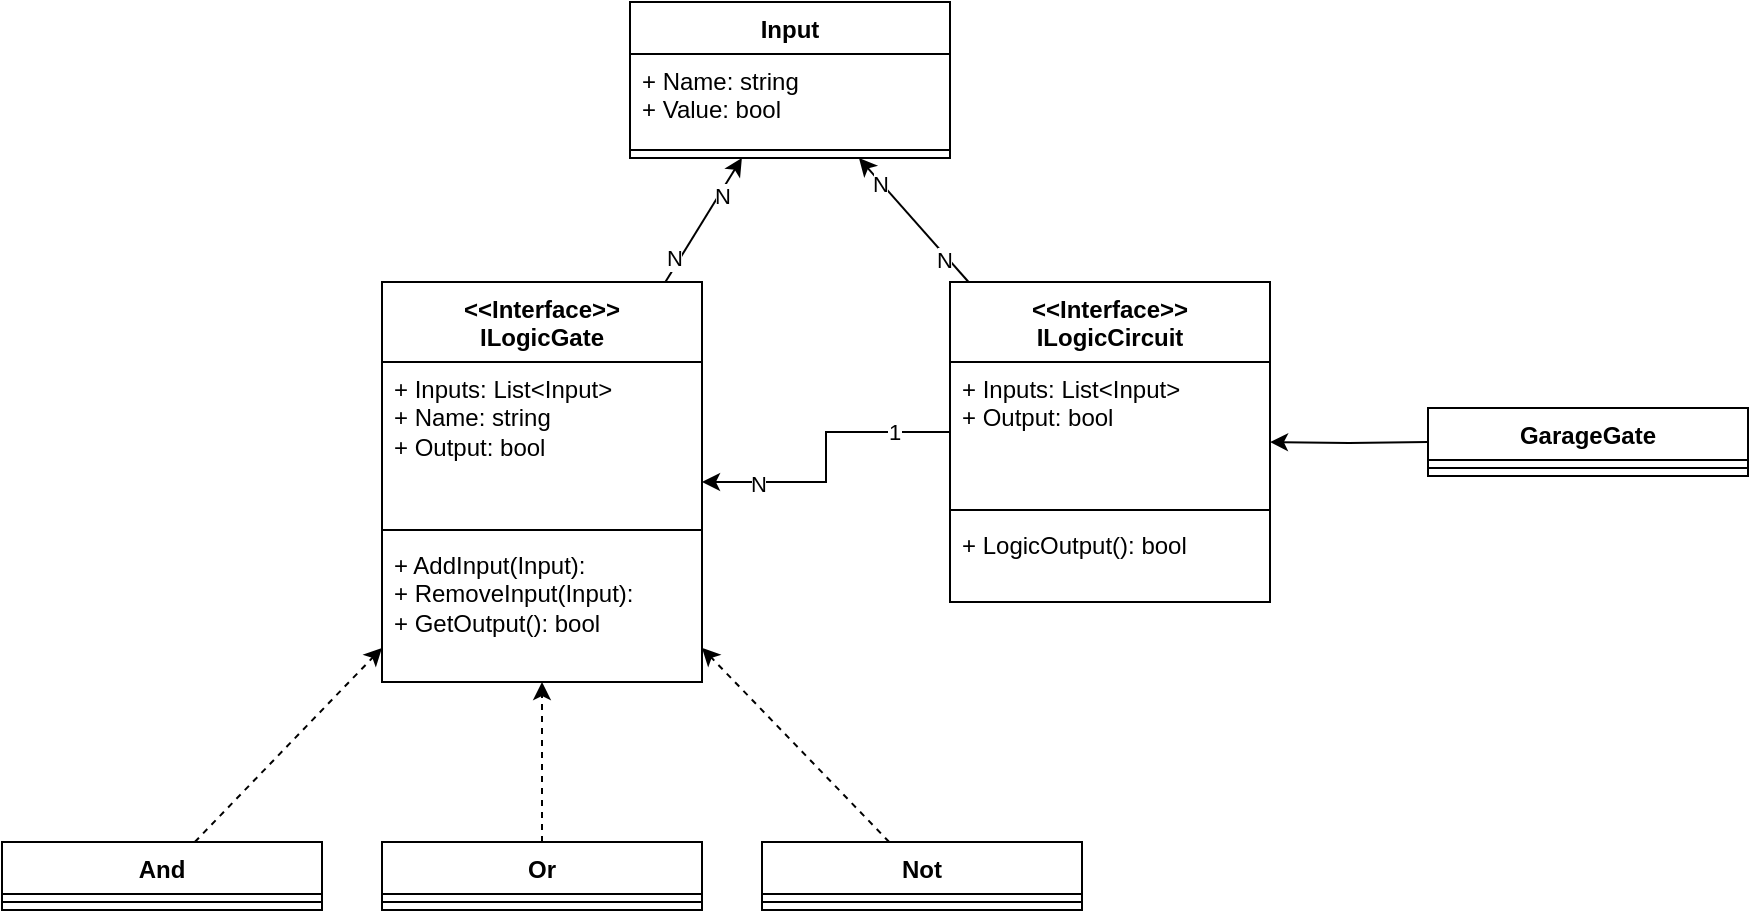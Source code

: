 <mxfile version="28.2.4">
  <diagram name="Página-1" id="D4w3G-iNSaWP-pdBqi6N">
    <mxGraphModel dx="1042" dy="1703" grid="1" gridSize="10" guides="1" tooltips="1" connect="1" arrows="0" fold="1" page="1" pageScale="1" pageWidth="827" pageHeight="1169" math="0" shadow="0">
      <root>
        <mxCell id="0" />
        <mxCell id="1" parent="0" />
        <mxCell id="ZZnuchMII4n00w_LbvE1-19" style="edgeStyle=orthogonalEdgeStyle;rounded=0;orthogonalLoop=1;jettySize=auto;html=1;dashed=1;" edge="1" parent="1" source="ZZnuchMII4n00w_LbvE1-1" target="ZZnuchMII4n00w_LbvE1-5">
          <mxGeometry relative="1" as="geometry" />
        </mxCell>
        <mxCell id="ZZnuchMII4n00w_LbvE1-1" value="Or" style="swimlane;fontStyle=1;align=center;verticalAlign=top;childLayout=stackLayout;horizontal=1;startSize=26;horizontalStack=0;resizeParent=1;resizeParentMax=0;resizeLast=0;collapsible=1;marginBottom=0;whiteSpace=wrap;html=1;" vertex="1" parent="1">
          <mxGeometry x="290" y="280" width="160" height="34" as="geometry" />
        </mxCell>
        <mxCell id="ZZnuchMII4n00w_LbvE1-3" value="" style="line;strokeWidth=1;fillColor=none;align=left;verticalAlign=middle;spacingTop=-1;spacingLeft=3;spacingRight=3;rotatable=0;labelPosition=right;points=[];portConstraint=eastwest;strokeColor=inherit;" vertex="1" parent="ZZnuchMII4n00w_LbvE1-1">
          <mxGeometry y="26" width="160" height="8" as="geometry" />
        </mxCell>
        <mxCell id="ZZnuchMII4n00w_LbvE1-30" style="rounded=0;orthogonalLoop=1;jettySize=auto;html=1;" edge="1" parent="1" source="ZZnuchMII4n00w_LbvE1-5" target="ZZnuchMII4n00w_LbvE1-20">
          <mxGeometry relative="1" as="geometry" />
        </mxCell>
        <mxCell id="ZZnuchMII4n00w_LbvE1-32" value="N" style="edgeLabel;html=1;align=center;verticalAlign=middle;resizable=0;points=[];" vertex="1" connectable="0" parent="ZZnuchMII4n00w_LbvE1-30">
          <mxGeometry x="0.41" y="-1" relative="1" as="geometry">
            <mxPoint as="offset" />
          </mxGeometry>
        </mxCell>
        <mxCell id="ZZnuchMII4n00w_LbvE1-33" value="N" style="edgeLabel;html=1;align=center;verticalAlign=middle;resizable=0;points=[];" vertex="1" connectable="0" parent="ZZnuchMII4n00w_LbvE1-30">
          <mxGeometry x="-0.637" y="3" relative="1" as="geometry">
            <mxPoint as="offset" />
          </mxGeometry>
        </mxCell>
        <mxCell id="ZZnuchMII4n00w_LbvE1-5" value="&amp;lt;&amp;lt;Interface&amp;gt;&amp;gt;&lt;br&gt;ILogicGate" style="swimlane;fontStyle=1;align=center;verticalAlign=top;childLayout=stackLayout;horizontal=1;startSize=40;horizontalStack=0;resizeParent=1;resizeParentMax=0;resizeLast=0;collapsible=1;marginBottom=0;whiteSpace=wrap;html=1;" vertex="1" parent="1">
          <mxGeometry x="290" width="160" height="200" as="geometry" />
        </mxCell>
        <mxCell id="ZZnuchMII4n00w_LbvE1-6" value="+ Inputs: List&amp;lt;Input&amp;gt;&lt;div&gt;+ Name: string&lt;/div&gt;&lt;div&gt;+ Output: bool&lt;/div&gt;" style="text;strokeColor=none;fillColor=none;align=left;verticalAlign=top;spacingLeft=4;spacingRight=4;overflow=hidden;rotatable=0;points=[[0,0.5],[1,0.5]];portConstraint=eastwest;whiteSpace=wrap;html=1;" vertex="1" parent="ZZnuchMII4n00w_LbvE1-5">
          <mxGeometry y="40" width="160" height="80" as="geometry" />
        </mxCell>
        <mxCell id="ZZnuchMII4n00w_LbvE1-7" value="" style="line;strokeWidth=1;fillColor=none;align=left;verticalAlign=middle;spacingTop=-1;spacingLeft=3;spacingRight=3;rotatable=0;labelPosition=right;points=[];portConstraint=eastwest;strokeColor=inherit;" vertex="1" parent="ZZnuchMII4n00w_LbvE1-5">
          <mxGeometry y="120" width="160" height="8" as="geometry" />
        </mxCell>
        <mxCell id="ZZnuchMII4n00w_LbvE1-8" value="+ AddInput(Input):&amp;nbsp;&lt;div&gt;+ RemoveInput(Input):&lt;/div&gt;&lt;div&gt;+ GetOutput(): bool&lt;/div&gt;" style="text;strokeColor=none;fillColor=none;align=left;verticalAlign=top;spacingLeft=4;spacingRight=4;overflow=hidden;rotatable=0;points=[[0,0.5],[1,0.5]];portConstraint=eastwest;whiteSpace=wrap;html=1;" vertex="1" parent="ZZnuchMII4n00w_LbvE1-5">
          <mxGeometry y="128" width="160" height="72" as="geometry" />
        </mxCell>
        <mxCell id="ZZnuchMII4n00w_LbvE1-18" style="rounded=0;orthogonalLoop=1;jettySize=auto;html=1;dashed=1;" edge="1" parent="1" source="ZZnuchMII4n00w_LbvE1-9" target="ZZnuchMII4n00w_LbvE1-5">
          <mxGeometry relative="1" as="geometry" />
        </mxCell>
        <mxCell id="ZZnuchMII4n00w_LbvE1-9" value="And" style="swimlane;fontStyle=1;align=center;verticalAlign=top;childLayout=stackLayout;horizontal=1;startSize=26;horizontalStack=0;resizeParent=1;resizeParentMax=0;resizeLast=0;collapsible=1;marginBottom=0;whiteSpace=wrap;html=1;" vertex="1" parent="1">
          <mxGeometry x="100" y="280" width="160" height="34" as="geometry" />
        </mxCell>
        <mxCell id="ZZnuchMII4n00w_LbvE1-11" value="" style="line;strokeWidth=1;fillColor=none;align=left;verticalAlign=middle;spacingTop=-1;spacingLeft=3;spacingRight=3;rotatable=0;labelPosition=right;points=[];portConstraint=eastwest;strokeColor=inherit;" vertex="1" parent="ZZnuchMII4n00w_LbvE1-9">
          <mxGeometry y="26" width="160" height="8" as="geometry" />
        </mxCell>
        <mxCell id="ZZnuchMII4n00w_LbvE1-17" style="rounded=0;orthogonalLoop=1;jettySize=auto;html=1;dashed=1;" edge="1" parent="1" source="ZZnuchMII4n00w_LbvE1-13" target="ZZnuchMII4n00w_LbvE1-5">
          <mxGeometry relative="1" as="geometry" />
        </mxCell>
        <mxCell id="ZZnuchMII4n00w_LbvE1-13" value="Not" style="swimlane;fontStyle=1;align=center;verticalAlign=top;childLayout=stackLayout;horizontal=1;startSize=26;horizontalStack=0;resizeParent=1;resizeParentMax=0;resizeLast=0;collapsible=1;marginBottom=0;whiteSpace=wrap;html=1;" vertex="1" parent="1">
          <mxGeometry x="480" y="280" width="160" height="34" as="geometry" />
        </mxCell>
        <mxCell id="ZZnuchMII4n00w_LbvE1-15" value="" style="line;strokeWidth=1;fillColor=none;align=left;verticalAlign=middle;spacingTop=-1;spacingLeft=3;spacingRight=3;rotatable=0;labelPosition=right;points=[];portConstraint=eastwest;strokeColor=inherit;" vertex="1" parent="ZZnuchMII4n00w_LbvE1-13">
          <mxGeometry y="26" width="160" height="8" as="geometry" />
        </mxCell>
        <mxCell id="ZZnuchMII4n00w_LbvE1-20" value="Input" style="swimlane;fontStyle=1;align=center;verticalAlign=top;childLayout=stackLayout;horizontal=1;startSize=26;horizontalStack=0;resizeParent=1;resizeParentMax=0;resizeLast=0;collapsible=1;marginBottom=0;whiteSpace=wrap;html=1;" vertex="1" parent="1">
          <mxGeometry x="414" y="-140" width="160" height="78" as="geometry" />
        </mxCell>
        <mxCell id="ZZnuchMII4n00w_LbvE1-21" value="+ Name: string&lt;div&gt;+ Value: bool&lt;/div&gt;" style="text;strokeColor=none;fillColor=none;align=left;verticalAlign=top;spacingLeft=4;spacingRight=4;overflow=hidden;rotatable=0;points=[[0,0.5],[1,0.5]];portConstraint=eastwest;whiteSpace=wrap;html=1;" vertex="1" parent="ZZnuchMII4n00w_LbvE1-20">
          <mxGeometry y="26" width="160" height="44" as="geometry" />
        </mxCell>
        <mxCell id="ZZnuchMII4n00w_LbvE1-22" value="" style="line;strokeWidth=1;fillColor=none;align=left;verticalAlign=middle;spacingTop=-1;spacingLeft=3;spacingRight=3;rotatable=0;labelPosition=right;points=[];portConstraint=eastwest;strokeColor=inherit;" vertex="1" parent="ZZnuchMII4n00w_LbvE1-20">
          <mxGeometry y="70" width="160" height="8" as="geometry" />
        </mxCell>
        <mxCell id="ZZnuchMII4n00w_LbvE1-29" style="rounded=0;orthogonalLoop=1;jettySize=auto;html=1;" edge="1" parent="1" source="ZZnuchMII4n00w_LbvE1-24" target="ZZnuchMII4n00w_LbvE1-20">
          <mxGeometry relative="1" as="geometry" />
        </mxCell>
        <mxCell id="ZZnuchMII4n00w_LbvE1-34" value="N" style="edgeLabel;html=1;align=center;verticalAlign=middle;resizable=0;points=[];" vertex="1" connectable="0" parent="ZZnuchMII4n00w_LbvE1-29">
          <mxGeometry x="0.581" y="2" relative="1" as="geometry">
            <mxPoint y="-1" as="offset" />
          </mxGeometry>
        </mxCell>
        <mxCell id="ZZnuchMII4n00w_LbvE1-35" value="N" style="edgeLabel;html=1;align=center;verticalAlign=middle;resizable=0;points=[];" vertex="1" connectable="0" parent="ZZnuchMII4n00w_LbvE1-29">
          <mxGeometry x="-0.601" y="2" relative="1" as="geometry">
            <mxPoint as="offset" />
          </mxGeometry>
        </mxCell>
        <mxCell id="ZZnuchMII4n00w_LbvE1-24" value="&amp;lt;&amp;lt;Interface&amp;gt;&amp;gt;&lt;div&gt;ILogicCircuit&lt;/div&gt;" style="swimlane;fontStyle=1;align=center;verticalAlign=top;childLayout=stackLayout;horizontal=1;startSize=40;horizontalStack=0;resizeParent=1;resizeParentMax=0;resizeLast=0;collapsible=1;marginBottom=0;whiteSpace=wrap;html=1;" vertex="1" parent="1">
          <mxGeometry x="574" width="160" height="160" as="geometry" />
        </mxCell>
        <mxCell id="ZZnuchMII4n00w_LbvE1-25" value="+ Inputs: List&amp;lt;Input&amp;gt;&lt;div&gt;+ Output: bool&lt;/div&gt;" style="text;strokeColor=none;fillColor=none;align=left;verticalAlign=top;spacingLeft=4;spacingRight=4;overflow=hidden;rotatable=0;points=[[0,0.5],[1,0.5]];portConstraint=eastwest;whiteSpace=wrap;html=1;" vertex="1" parent="ZZnuchMII4n00w_LbvE1-24">
          <mxGeometry y="40" width="160" height="70" as="geometry" />
        </mxCell>
        <mxCell id="ZZnuchMII4n00w_LbvE1-26" value="" style="line;strokeWidth=1;fillColor=none;align=left;verticalAlign=middle;spacingTop=-1;spacingLeft=3;spacingRight=3;rotatable=0;labelPosition=right;points=[];portConstraint=eastwest;strokeColor=inherit;" vertex="1" parent="ZZnuchMII4n00w_LbvE1-24">
          <mxGeometry y="110" width="160" height="8" as="geometry" />
        </mxCell>
        <mxCell id="ZZnuchMII4n00w_LbvE1-27" value="+ LogicOutput(): bool" style="text;strokeColor=none;fillColor=none;align=left;verticalAlign=top;spacingLeft=4;spacingRight=4;overflow=hidden;rotatable=0;points=[[0,0.5],[1,0.5]];portConstraint=eastwest;whiteSpace=wrap;html=1;" vertex="1" parent="ZZnuchMII4n00w_LbvE1-24">
          <mxGeometry y="118" width="160" height="42" as="geometry" />
        </mxCell>
        <mxCell id="ZZnuchMII4n00w_LbvE1-28" style="edgeStyle=orthogonalEdgeStyle;rounded=0;orthogonalLoop=1;jettySize=auto;html=1;" edge="1" parent="1" source="ZZnuchMII4n00w_LbvE1-25" target="ZZnuchMII4n00w_LbvE1-5">
          <mxGeometry relative="1" as="geometry" />
        </mxCell>
        <mxCell id="ZZnuchMII4n00w_LbvE1-36" value="1" style="edgeLabel;html=1;align=center;verticalAlign=middle;resizable=0;points=[];" vertex="1" connectable="0" parent="ZZnuchMII4n00w_LbvE1-28">
          <mxGeometry x="-0.619" relative="1" as="geometry">
            <mxPoint as="offset" />
          </mxGeometry>
        </mxCell>
        <mxCell id="ZZnuchMII4n00w_LbvE1-37" value="N" style="edgeLabel;html=1;align=center;verticalAlign=middle;resizable=0;points=[];" vertex="1" connectable="0" parent="ZZnuchMII4n00w_LbvE1-28">
          <mxGeometry x="0.629" y="1" relative="1" as="geometry">
            <mxPoint as="offset" />
          </mxGeometry>
        </mxCell>
        <mxCell id="ZZnuchMII4n00w_LbvE1-38" value="GarageGate" style="swimlane;fontStyle=1;align=center;verticalAlign=top;childLayout=stackLayout;horizontal=1;startSize=26;horizontalStack=0;resizeParent=1;resizeParentMax=0;resizeLast=0;collapsible=1;marginBottom=0;whiteSpace=wrap;html=1;" vertex="1" parent="1">
          <mxGeometry x="813" y="63" width="160" height="34" as="geometry" />
        </mxCell>
        <mxCell id="ZZnuchMII4n00w_LbvE1-40" value="" style="line;strokeWidth=1;fillColor=none;align=left;verticalAlign=middle;spacingTop=-1;spacingLeft=3;spacingRight=3;rotatable=0;labelPosition=right;points=[];portConstraint=eastwest;strokeColor=inherit;" vertex="1" parent="ZZnuchMII4n00w_LbvE1-38">
          <mxGeometry y="26" width="160" height="8" as="geometry" />
        </mxCell>
        <mxCell id="ZZnuchMII4n00w_LbvE1-42" style="edgeStyle=orthogonalEdgeStyle;rounded=0;orthogonalLoop=1;jettySize=auto;html=1;exitX=0;exitY=0.5;exitDx=0;exitDy=0;" edge="1" parent="1" target="ZZnuchMII4n00w_LbvE1-24">
          <mxGeometry relative="1" as="geometry">
            <mxPoint x="813" y="80" as="sourcePoint" />
          </mxGeometry>
        </mxCell>
      </root>
    </mxGraphModel>
  </diagram>
</mxfile>

